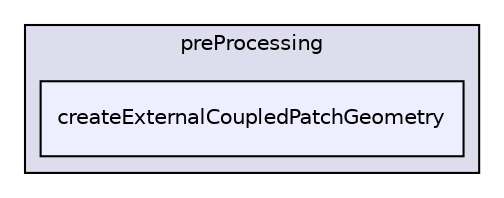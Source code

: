 digraph "applications/utilities/preProcessing/createExternalCoupledPatchGeometry" {
  bgcolor=transparent;
  compound=true
  node [ fontsize="10", fontname="Helvetica"];
  edge [ labelfontsize="10", labelfontname="Helvetica"];
  subgraph clusterdir_2cb9088fcfa5d85f3ea0b5a37d6be287 {
    graph [ bgcolor="#ddddee", pencolor="black", label="preProcessing" fontname="Helvetica", fontsize="10", URL="dir_2cb9088fcfa5d85f3ea0b5a37d6be287.html"]
  dir_a5dcb1ffeab3d97395a3f875d8f257db [shape=box, label="createExternalCoupledPatchGeometry", style="filled", fillcolor="#eeeeff", pencolor="black", URL="dir_a5dcb1ffeab3d97395a3f875d8f257db.html"];
  }
}
